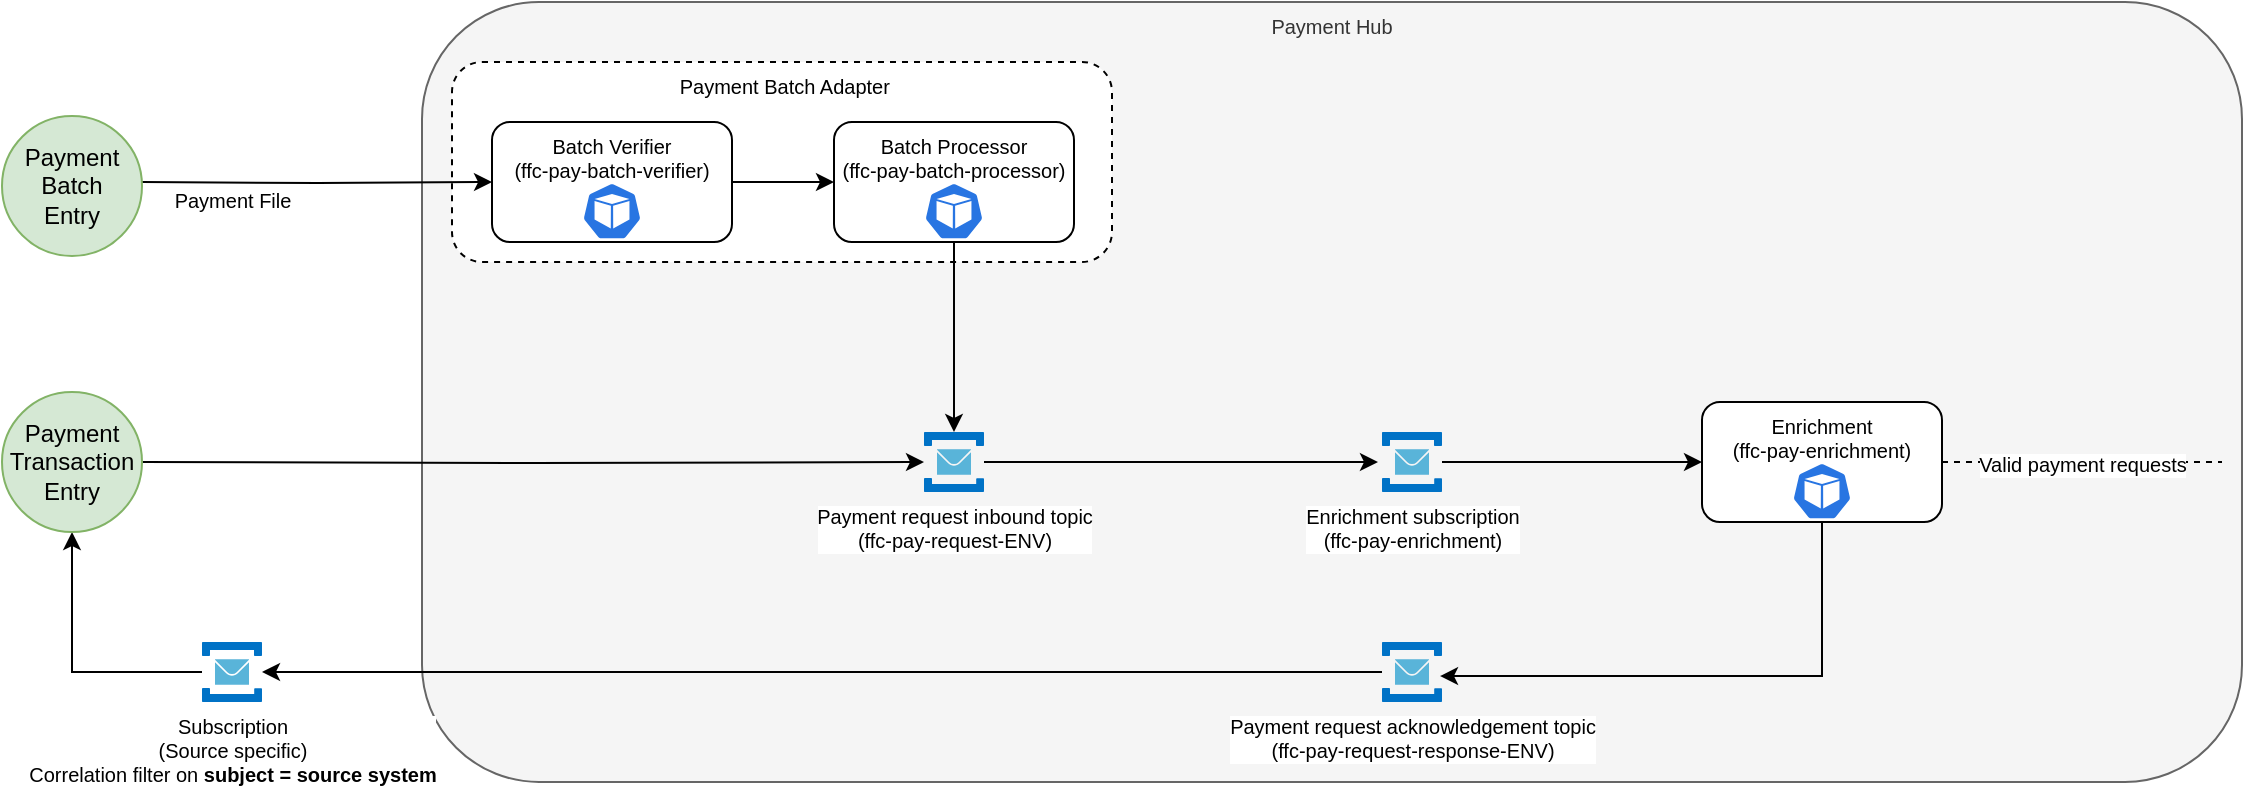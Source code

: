 <mxfile version="21.6.5" type="github">
  <diagram id="G7IKK1uFR9EvQG0BmMMW" name="Page-1">
    <mxGraphModel dx="1434" dy="1957" grid="1" gridSize="10" guides="1" tooltips="1" connect="1" arrows="1" fold="1" page="1" pageScale="1" pageWidth="827" pageHeight="1169" math="0" shadow="0">
      <root>
        <mxCell id="0" />
        <mxCell id="1" parent="0" />
        <mxCell id="puzr59B2cfCX9x2_hXDQ-35" value="Payment Hub" style="rounded=1;whiteSpace=wrap;html=1;fontSize=10;verticalAlign=top;fillColor=#f5f5f5;fontColor=#333333;strokeColor=#666666;" parent="1" vertex="1">
          <mxGeometry x="280" y="-1070" width="910" height="390" as="geometry" />
        </mxCell>
        <mxCell id="puzr59B2cfCX9x2_hXDQ-33" value="&amp;nbsp;Payment Batch Adapter" style="rounded=1;whiteSpace=wrap;html=1;fontSize=10;dashed=1;verticalAlign=top;" parent="1" vertex="1">
          <mxGeometry x="295" y="-1040" width="330" height="100" as="geometry" />
        </mxCell>
        <mxCell id="puzr59B2cfCX9x2_hXDQ-19" style="edgeStyle=orthogonalEdgeStyle;rounded=0;orthogonalLoop=1;jettySize=auto;html=1;entryX=0.967;entryY=0.567;entryDx=0;entryDy=0;entryPerimeter=0;fontSize=10;exitX=0.5;exitY=1;exitDx=0;exitDy=0;" parent="1" source="puzr59B2cfCX9x2_hXDQ-1" target="puzr59B2cfCX9x2_hXDQ-18" edge="1">
          <mxGeometry relative="1" as="geometry" />
        </mxCell>
        <mxCell id="puzr59B2cfCX9x2_hXDQ-22" value="Valid payment requests" style="edgeStyle=orthogonalEdgeStyle;rounded=0;orthogonalLoop=1;jettySize=auto;html=1;fontSize=10;dashed=1;endArrow=none;endFill=0;" parent="1" source="puzr59B2cfCX9x2_hXDQ-1" edge="1">
          <mxGeometry relative="1" as="geometry">
            <mxPoint x="1180" y="-840" as="targetPoint" />
          </mxGeometry>
        </mxCell>
        <mxCell id="puzr59B2cfCX9x2_hXDQ-1" value="Enrichment&lt;br style=&quot;font-size: 10px;&quot;&gt;(ffc-pay-enrichment)" style="rounded=1;whiteSpace=wrap;html=1;verticalAlign=top;fontSize=10;" parent="1" vertex="1">
          <mxGeometry x="920" y="-870" width="120" height="60" as="geometry" />
        </mxCell>
        <mxCell id="puzr59B2cfCX9x2_hXDQ-17" style="edgeStyle=orthogonalEdgeStyle;rounded=0;orthogonalLoop=1;jettySize=auto;html=1;fontSize=10;" parent="1" target="puzr59B2cfCX9x2_hXDQ-15" edge="1">
          <mxGeometry relative="1" as="geometry">
            <mxPoint x="140" y="-840" as="sourcePoint" />
          </mxGeometry>
        </mxCell>
        <mxCell id="puzr59B2cfCX9x2_hXDQ-5" value="" style="sketch=0;html=1;dashed=0;whitespace=wrap;fillColor=#2875E2;strokeColor=#ffffff;points=[[0.005,0.63,0],[0.1,0.2,0],[0.9,0.2,0],[0.5,0,0],[0.995,0.63,0],[0.72,0.99,0],[0.5,1,0],[0.28,0.99,0]];shape=mxgraph.kubernetes.icon;prIcon=pod;fontSize=10;aspect=fixed;" parent="1" vertex="1">
          <mxGeometry x="965" y="-839.8" width="30" height="28.8" as="geometry" />
        </mxCell>
        <mxCell id="puzr59B2cfCX9x2_hXDQ-32" style="edgeStyle=orthogonalEdgeStyle;rounded=0;orthogonalLoop=1;jettySize=auto;html=1;fontSize=10;" parent="1" target="puzr59B2cfCX9x2_hXDQ-12" edge="1">
          <mxGeometry relative="1" as="geometry">
            <mxPoint x="140" y="-980" as="sourcePoint" />
          </mxGeometry>
        </mxCell>
        <mxCell id="puzr59B2cfCX9x2_hXDQ-30" style="edgeStyle=orthogonalEdgeStyle;rounded=0;orthogonalLoop=1;jettySize=auto;html=1;fontSize=10;" parent="1" source="puzr59B2cfCX9x2_hXDQ-10" target="puzr59B2cfCX9x2_hXDQ-15" edge="1">
          <mxGeometry relative="1" as="geometry" />
        </mxCell>
        <mxCell id="puzr59B2cfCX9x2_hXDQ-10" value="Batch Processor&lt;br style=&quot;font-size: 10px;&quot;&gt;(ffc-pay-batch-processor)" style="rounded=1;whiteSpace=wrap;html=1;verticalAlign=top;fontSize=10;" parent="1" vertex="1">
          <mxGeometry x="486" y="-1010" width="120" height="60" as="geometry" />
        </mxCell>
        <mxCell id="puzr59B2cfCX9x2_hXDQ-11" value="" style="sketch=0;html=1;dashed=0;whitespace=wrap;fillColor=#2875E2;strokeColor=#ffffff;points=[[0.005,0.63,0],[0.1,0.2,0],[0.9,0.2,0],[0.5,0,0],[0.995,0.63,0],[0.72,0.99,0],[0.5,1,0],[0.28,0.99,0]];shape=mxgraph.kubernetes.icon;prIcon=pod;fontSize=10;aspect=fixed;" parent="1" vertex="1">
          <mxGeometry x="531" y="-979.8" width="30" height="28.8" as="geometry" />
        </mxCell>
        <mxCell id="puzr59B2cfCX9x2_hXDQ-31" style="edgeStyle=orthogonalEdgeStyle;rounded=0;orthogonalLoop=1;jettySize=auto;html=1;entryX=0;entryY=0.5;entryDx=0;entryDy=0;fontSize=10;" parent="1" source="puzr59B2cfCX9x2_hXDQ-12" target="puzr59B2cfCX9x2_hXDQ-10" edge="1">
          <mxGeometry relative="1" as="geometry" />
        </mxCell>
        <mxCell id="puzr59B2cfCX9x2_hXDQ-12" value="Batch Verifier&lt;br style=&quot;font-size: 10px;&quot;&gt;(ffc-pay-batch-verifier)" style="rounded=1;whiteSpace=wrap;html=1;verticalAlign=top;fontSize=10;" parent="1" vertex="1">
          <mxGeometry x="315" y="-1010" width="120" height="60" as="geometry" />
        </mxCell>
        <mxCell id="puzr59B2cfCX9x2_hXDQ-25" style="edgeStyle=orthogonalEdgeStyle;rounded=0;orthogonalLoop=1;jettySize=auto;html=1;entryX=-0.067;entryY=0.5;entryDx=0;entryDy=0;entryPerimeter=0;fontSize=10;" parent="1" source="puzr59B2cfCX9x2_hXDQ-15" target="puzr59B2cfCX9x2_hXDQ-24" edge="1">
          <mxGeometry relative="1" as="geometry" />
        </mxCell>
        <mxCell id="puzr59B2cfCX9x2_hXDQ-15" value="Payment request inbound topic&lt;br style=&quot;font-size: 10px;&quot;&gt;(ffc-pay-request-ENV)" style="sketch=0;aspect=fixed;html=1;points=[];align=center;image;fontSize=10;image=img/lib/mscae/Service_Bus.svg;" parent="1" vertex="1">
          <mxGeometry x="531" y="-855" width="30" height="30" as="geometry" />
        </mxCell>
        <mxCell id="puzr59B2cfCX9x2_hXDQ-28" style="edgeStyle=orthogonalEdgeStyle;rounded=0;orthogonalLoop=1;jettySize=auto;html=1;fontSize=10;" parent="1" source="puzr59B2cfCX9x2_hXDQ-18" target="puzr59B2cfCX9x2_hXDQ-27" edge="1">
          <mxGeometry relative="1" as="geometry" />
        </mxCell>
        <mxCell id="puzr59B2cfCX9x2_hXDQ-18" value="Payment request acknowledgement topic&lt;br style=&quot;font-size: 10px;&quot;&gt;(ffc-pay-request-response-ENV)" style="sketch=0;aspect=fixed;html=1;points=[];align=center;image;fontSize=10;image=img/lib/mscae/Service_Bus.svg;" parent="1" vertex="1">
          <mxGeometry x="760" y="-750" width="30" height="30" as="geometry" />
        </mxCell>
        <mxCell id="puzr59B2cfCX9x2_hXDQ-26" style="edgeStyle=orthogonalEdgeStyle;rounded=0;orthogonalLoop=1;jettySize=auto;html=1;fontSize=10;" parent="1" source="puzr59B2cfCX9x2_hXDQ-24" target="puzr59B2cfCX9x2_hXDQ-1" edge="1">
          <mxGeometry relative="1" as="geometry" />
        </mxCell>
        <mxCell id="puzr59B2cfCX9x2_hXDQ-24" value="Enrichment subscription&lt;br style=&quot;font-size: 10px;&quot;&gt;(ffc-pay-enrichment)" style="sketch=0;aspect=fixed;html=1;points=[];align=center;image;fontSize=10;image=img/lib/mscae/Service_Bus.svg;" parent="1" vertex="1">
          <mxGeometry x="760" y="-855" width="30" height="30" as="geometry" />
        </mxCell>
        <mxCell id="d724wqdtPP8sbq1QZHIS-3" style="edgeStyle=orthogonalEdgeStyle;rounded=0;orthogonalLoop=1;jettySize=auto;html=1;entryX=0.5;entryY=1;entryDx=0;entryDy=0;" parent="1" source="puzr59B2cfCX9x2_hXDQ-27" target="d724wqdtPP8sbq1QZHIS-2" edge="1">
          <mxGeometry relative="1" as="geometry" />
        </mxCell>
        <mxCell id="puzr59B2cfCX9x2_hXDQ-27" value="Subscription&lt;br style=&quot;font-size: 10px;&quot;&gt;(Source specific)&lt;br&gt;Correlation filter on &lt;b&gt;subject&amp;nbsp;= source system&lt;/b&gt;" style="sketch=0;aspect=fixed;html=1;points=[];align=center;image;fontSize=10;image=img/lib/mscae/Service_Bus.svg;" parent="1" vertex="1">
          <mxGeometry x="170" y="-750" width="30" height="30" as="geometry" />
        </mxCell>
        <mxCell id="puzr59B2cfCX9x2_hXDQ-34" value="Payment File" style="shape=image;html=1;verticalAlign=top;verticalLabelPosition=bottom;labelBackgroundColor=#ffffff;imageAspect=0;aspect=fixed;image=https://cdn4.iconfinder.com/data/icons/48-bubbles/48/12.File-128.png;fontSize=10;" parent="1" vertex="1">
          <mxGeometry x="170" y="-1013" width="30" height="30" as="geometry" />
        </mxCell>
        <mxCell id="d724wqdtPP8sbq1QZHIS-1" value="Payment&lt;br&gt;Batch&lt;br&gt;Entry" style="ellipse;whiteSpace=wrap;html=1;aspect=fixed;fillColor=#d5e8d4;strokeColor=#82b366;" parent="1" vertex="1">
          <mxGeometry x="70" y="-1013" width="70" height="70" as="geometry" />
        </mxCell>
        <mxCell id="d724wqdtPP8sbq1QZHIS-2" value="Payment&lt;br&gt;Transaction&lt;br&gt;Entry" style="ellipse;whiteSpace=wrap;html=1;aspect=fixed;fillColor=#d5e8d4;strokeColor=#82b366;" parent="1" vertex="1">
          <mxGeometry x="70" y="-875" width="70" height="70" as="geometry" />
        </mxCell>
        <mxCell id="vBGTRCNKhZMxovLdGrf3-2" value="" style="sketch=0;html=1;dashed=0;whitespace=wrap;fillColor=#2875E2;strokeColor=#ffffff;points=[[0.005,0.63,0],[0.1,0.2,0],[0.9,0.2,0],[0.5,0,0],[0.995,0.63,0],[0.72,0.99,0],[0.5,1,0],[0.28,0.99,0]];shape=mxgraph.kubernetes.icon;prIcon=pod;fontSize=10;aspect=fixed;" vertex="1" parent="1">
          <mxGeometry x="360" y="-979.8" width="30" height="28.8" as="geometry" />
        </mxCell>
      </root>
    </mxGraphModel>
  </diagram>
</mxfile>
